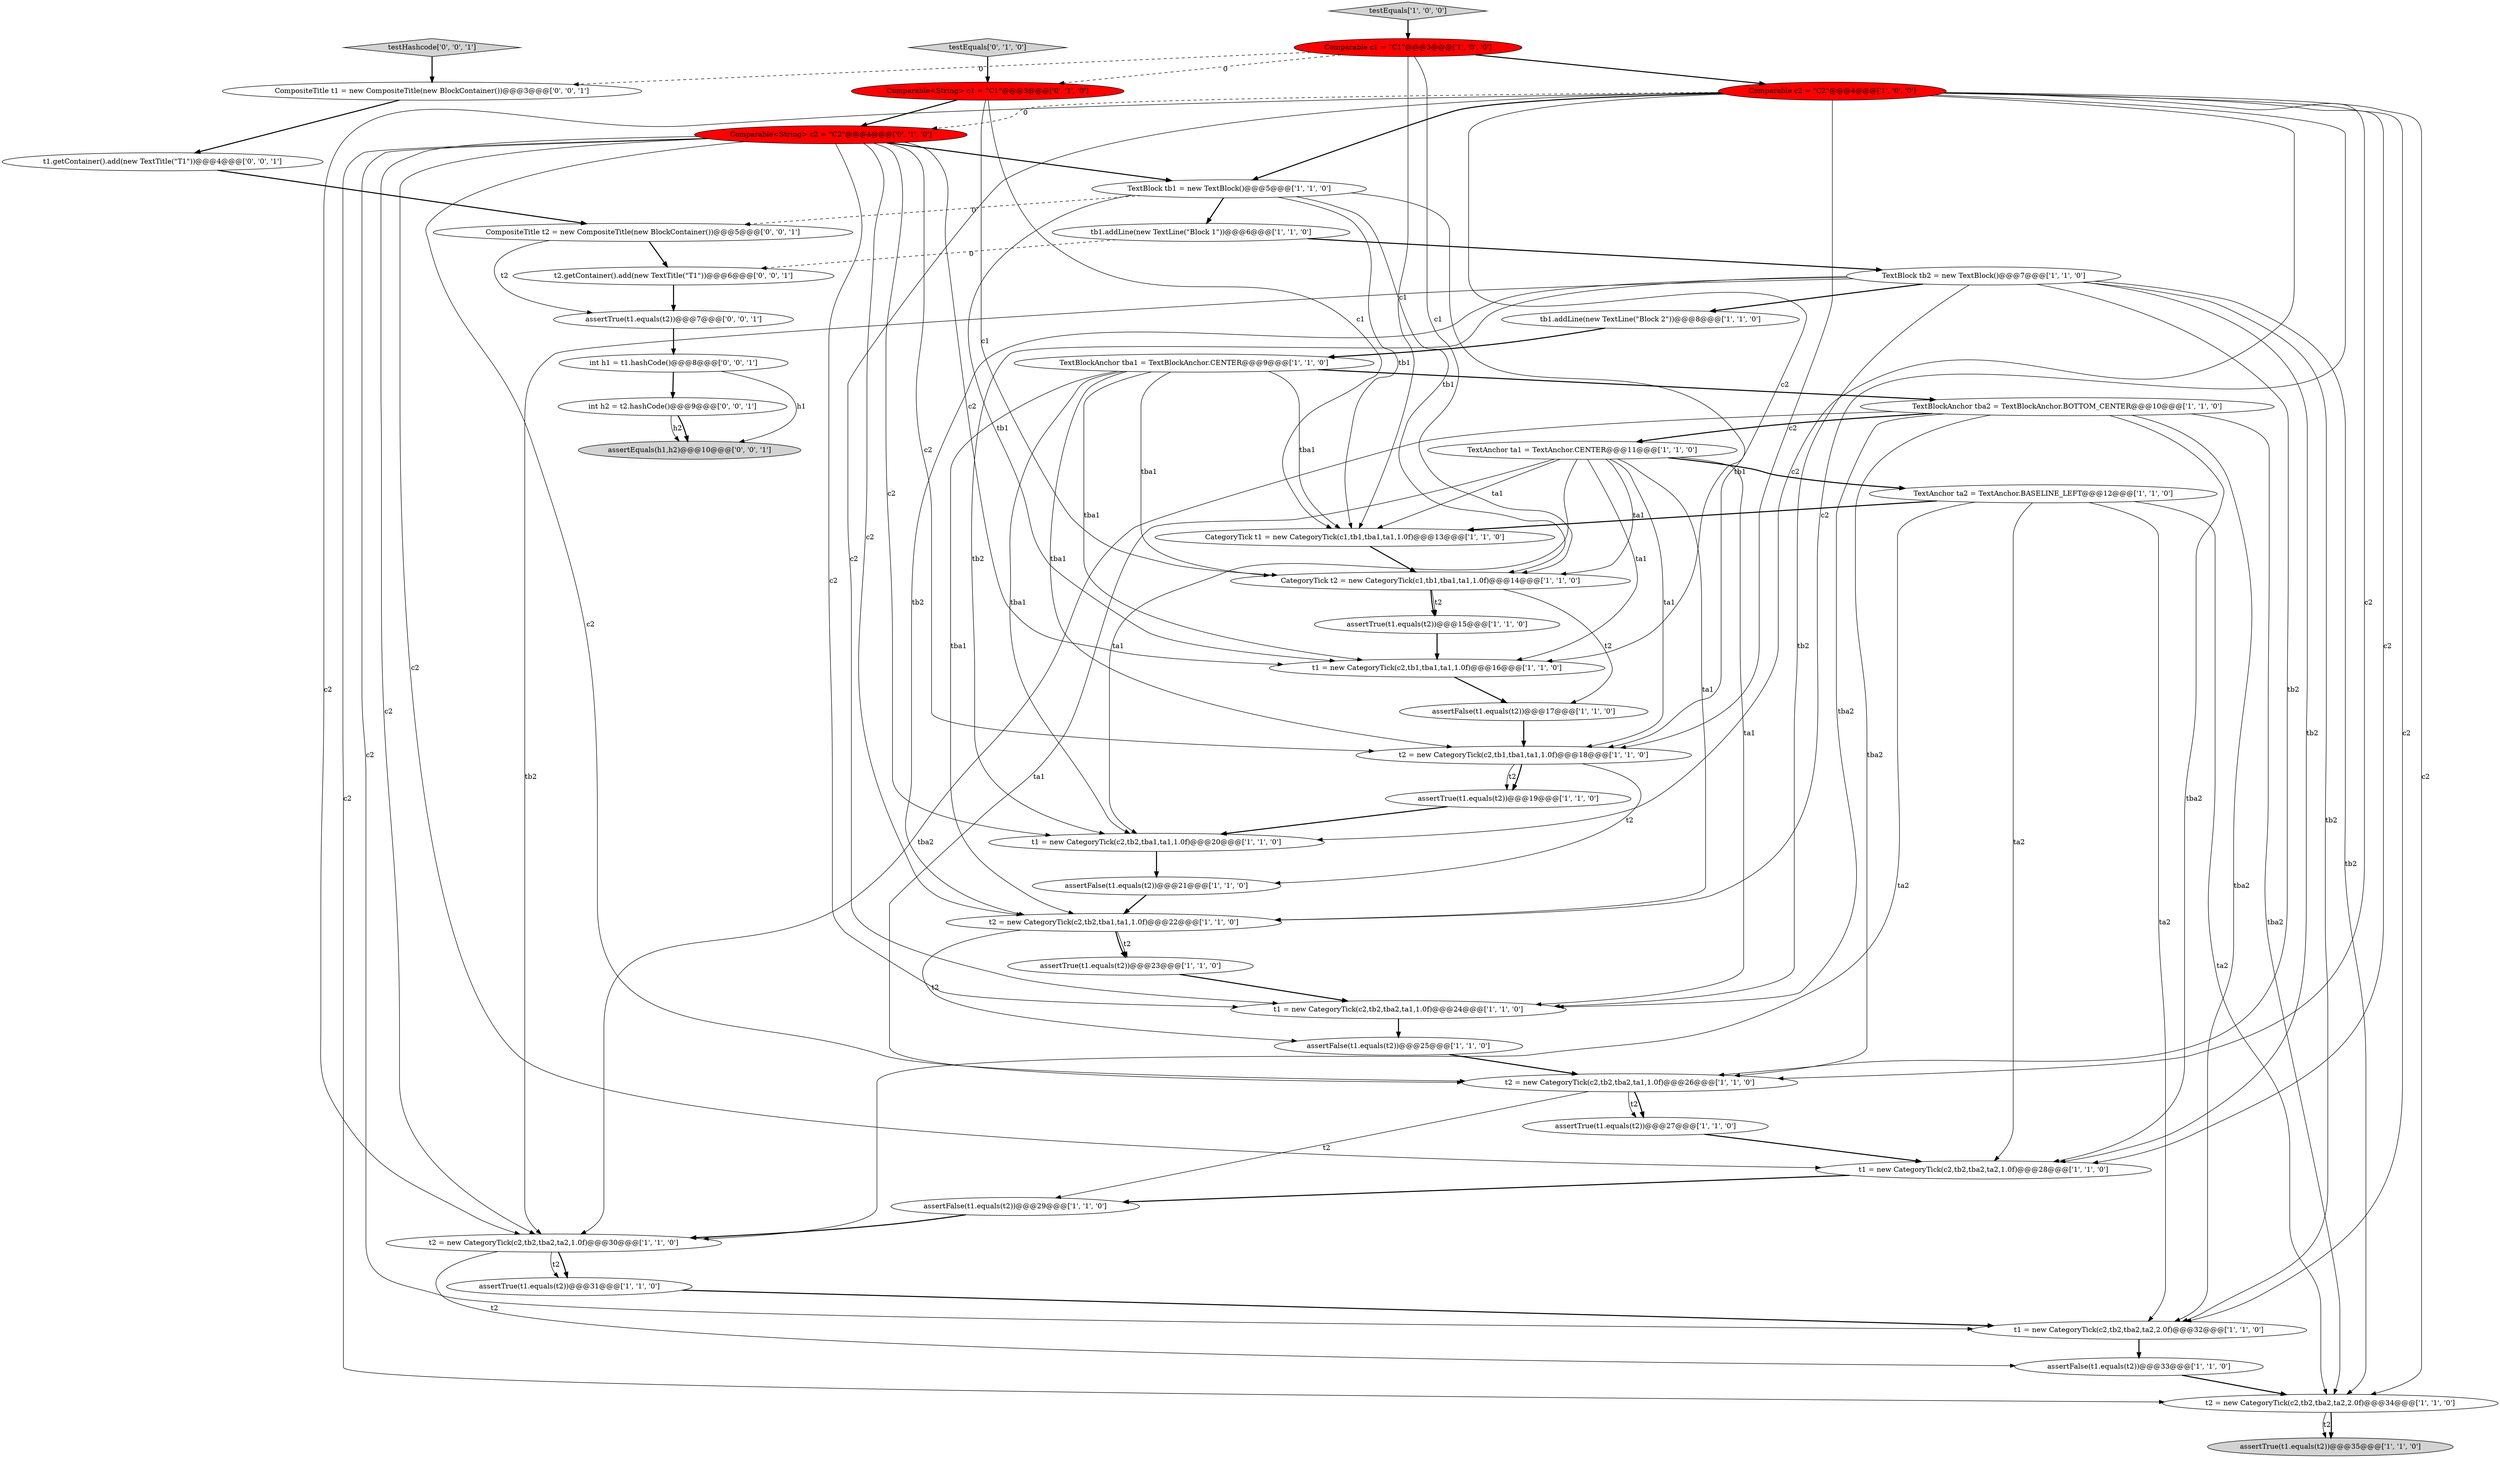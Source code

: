 digraph {
26 [style = filled, label = "t2 = new CategoryTick(c2,tb2,tba2,ta2,1.0f)@@@30@@@['1', '1', '0']", fillcolor = white, shape = ellipse image = "AAA0AAABBB1BBB"];
12 [style = filled, label = "assertFalse(t1.equals(t2))@@@29@@@['1', '1', '0']", fillcolor = white, shape = ellipse image = "AAA0AAABBB1BBB"];
19 [style = filled, label = "t1 = new CategoryTick(c2,tb1,tba1,ta1,1.0f)@@@16@@@['1', '1', '0']", fillcolor = white, shape = ellipse image = "AAA0AAABBB1BBB"];
30 [style = filled, label = "t1 = new CategoryTick(c2,tb2,tba2,ta1,1.0f)@@@24@@@['1', '1', '0']", fillcolor = white, shape = ellipse image = "AAA0AAABBB1BBB"];
40 [style = filled, label = "assertEquals(h1,h2)@@@10@@@['0', '0', '1']", fillcolor = lightgray, shape = ellipse image = "AAA0AAABBB3BBB"];
15 [style = filled, label = "TextBlock tb2 = new TextBlock()@@@7@@@['1', '1', '0']", fillcolor = white, shape = ellipse image = "AAA0AAABBB1BBB"];
31 [style = filled, label = "t1 = new CategoryTick(c2,tb2,tba2,ta2,1.0f)@@@28@@@['1', '1', '0']", fillcolor = white, shape = ellipse image = "AAA0AAABBB1BBB"];
4 [style = filled, label = "tb1.addLine(new TextLine(\"Block 2\"))@@@8@@@['1', '1', '0']", fillcolor = white, shape = ellipse image = "AAA0AAABBB1BBB"];
16 [style = filled, label = "CategoryTick t1 = new CategoryTick(c1,tb1,tba1,ta1,1.0f)@@@13@@@['1', '1', '0']", fillcolor = white, shape = ellipse image = "AAA0AAABBB1BBB"];
44 [style = filled, label = "t1.getContainer().add(new TextTitle(\"T1\"))@@@4@@@['0', '0', '1']", fillcolor = white, shape = ellipse image = "AAA0AAABBB3BBB"];
0 [style = filled, label = "t1 = new CategoryTick(c2,tb2,tba2,ta2,2.0f)@@@32@@@['1', '1', '0']", fillcolor = white, shape = ellipse image = "AAA0AAABBB1BBB"];
38 [style = filled, label = "CompositeTitle t2 = new CompositeTitle(new BlockContainer())@@@5@@@['0', '0', '1']", fillcolor = white, shape = ellipse image = "AAA0AAABBB3BBB"];
39 [style = filled, label = "assertTrue(t1.equals(t2))@@@7@@@['0', '0', '1']", fillcolor = white, shape = ellipse image = "AAA0AAABBB3BBB"];
34 [style = filled, label = "Comparable<String> c1 = \"C1\"@@@3@@@['0', '1', '0']", fillcolor = red, shape = ellipse image = "AAA1AAABBB2BBB"];
24 [style = filled, label = "assertTrue(t1.equals(t2))@@@15@@@['1', '1', '0']", fillcolor = white, shape = ellipse image = "AAA0AAABBB1BBB"];
42 [style = filled, label = "int h1 = t1.hashCode()@@@8@@@['0', '0', '1']", fillcolor = white, shape = ellipse image = "AAA0AAABBB3BBB"];
3 [style = filled, label = "t1 = new CategoryTick(c2,tb2,tba1,ta1,1.0f)@@@20@@@['1', '1', '0']", fillcolor = white, shape = ellipse image = "AAA0AAABBB1BBB"];
14 [style = filled, label = "assertTrue(t1.equals(t2))@@@23@@@['1', '1', '0']", fillcolor = white, shape = ellipse image = "AAA0AAABBB1BBB"];
43 [style = filled, label = "t2.getContainer().add(new TextTitle(\"T1\"))@@@6@@@['0', '0', '1']", fillcolor = white, shape = ellipse image = "AAA0AAABBB3BBB"];
28 [style = filled, label = "testEquals['1', '0', '0']", fillcolor = lightgray, shape = diamond image = "AAA0AAABBB1BBB"];
6 [style = filled, label = "assertFalse(t1.equals(t2))@@@33@@@['1', '1', '0']", fillcolor = white, shape = ellipse image = "AAA0AAABBB1BBB"];
35 [style = filled, label = "Comparable<String> c2 = \"C2\"@@@4@@@['0', '1', '0']", fillcolor = red, shape = ellipse image = "AAA1AAABBB2BBB"];
29 [style = filled, label = "Comparable c2 = \"C2\"@@@4@@@['1', '0', '0']", fillcolor = red, shape = ellipse image = "AAA1AAABBB1BBB"];
27 [style = filled, label = "Comparable c1 = \"C1\"@@@3@@@['1', '0', '0']", fillcolor = red, shape = ellipse image = "AAA1AAABBB1BBB"];
17 [style = filled, label = "assertFalse(t1.equals(t2))@@@17@@@['1', '1', '0']", fillcolor = white, shape = ellipse image = "AAA0AAABBB1BBB"];
23 [style = filled, label = "t2 = new CategoryTick(c2,tb2,tba2,ta1,1.0f)@@@26@@@['1', '1', '0']", fillcolor = white, shape = ellipse image = "AAA0AAABBB1BBB"];
25 [style = filled, label = "assertFalse(t1.equals(t2))@@@21@@@['1', '1', '0']", fillcolor = white, shape = ellipse image = "AAA0AAABBB1BBB"];
32 [style = filled, label = "t2 = new CategoryTick(c2,tb2,tba1,ta1,1.0f)@@@22@@@['1', '1', '0']", fillcolor = white, shape = ellipse image = "AAA0AAABBB1BBB"];
21 [style = filled, label = "TextBlockAnchor tba2 = TextBlockAnchor.BOTTOM_CENTER@@@10@@@['1', '1', '0']", fillcolor = white, shape = ellipse image = "AAA0AAABBB1BBB"];
18 [style = filled, label = "assertTrue(t1.equals(t2))@@@27@@@['1', '1', '0']", fillcolor = white, shape = ellipse image = "AAA0AAABBB1BBB"];
8 [style = filled, label = "assertTrue(t1.equals(t2))@@@19@@@['1', '1', '0']", fillcolor = white, shape = ellipse image = "AAA0AAABBB1BBB"];
10 [style = filled, label = "t2 = new CategoryTick(c2,tb1,tba1,ta1,1.0f)@@@18@@@['1', '1', '0']", fillcolor = white, shape = ellipse image = "AAA0AAABBB1BBB"];
22 [style = filled, label = "TextAnchor ta2 = TextAnchor.BASELINE_LEFT@@@12@@@['1', '1', '0']", fillcolor = white, shape = ellipse image = "AAA0AAABBB1BBB"];
45 [style = filled, label = "CompositeTitle t1 = new CompositeTitle(new BlockContainer())@@@3@@@['0', '0', '1']", fillcolor = white, shape = ellipse image = "AAA0AAABBB3BBB"];
1 [style = filled, label = "TextAnchor ta1 = TextAnchor.CENTER@@@11@@@['1', '1', '0']", fillcolor = white, shape = ellipse image = "AAA0AAABBB1BBB"];
13 [style = filled, label = "tb1.addLine(new TextLine(\"Block 1\"))@@@6@@@['1', '1', '0']", fillcolor = white, shape = ellipse image = "AAA0AAABBB1BBB"];
9 [style = filled, label = "CategoryTick t2 = new CategoryTick(c1,tb1,tba1,ta1,1.0f)@@@14@@@['1', '1', '0']", fillcolor = white, shape = ellipse image = "AAA0AAABBB1BBB"];
36 [style = filled, label = "testEquals['0', '1', '0']", fillcolor = lightgray, shape = diamond image = "AAA0AAABBB2BBB"];
5 [style = filled, label = "assertFalse(t1.equals(t2))@@@25@@@['1', '1', '0']", fillcolor = white, shape = ellipse image = "AAA0AAABBB1BBB"];
41 [style = filled, label = "int h2 = t2.hashCode()@@@9@@@['0', '0', '1']", fillcolor = white, shape = ellipse image = "AAA0AAABBB3BBB"];
37 [style = filled, label = "testHashcode['0', '0', '1']", fillcolor = lightgray, shape = diamond image = "AAA0AAABBB3BBB"];
2 [style = filled, label = "assertTrue(t1.equals(t2))@@@31@@@['1', '1', '0']", fillcolor = white, shape = ellipse image = "AAA0AAABBB1BBB"];
33 [style = filled, label = "t2 = new CategoryTick(c2,tb2,tba2,ta2,2.0f)@@@34@@@['1', '1', '0']", fillcolor = white, shape = ellipse image = "AAA0AAABBB1BBB"];
20 [style = filled, label = "assertTrue(t1.equals(t2))@@@35@@@['1', '1', '0']", fillcolor = lightgray, shape = ellipse image = "AAA0AAABBB1BBB"];
7 [style = filled, label = "TextBlockAnchor tba1 = TextBlockAnchor.CENTER@@@9@@@['1', '1', '0']", fillcolor = white, shape = ellipse image = "AAA0AAABBB1BBB"];
11 [style = filled, label = "TextBlock tb1 = new TextBlock()@@@5@@@['1', '1', '0']", fillcolor = white, shape = ellipse image = "AAA0AAABBB1BBB"];
42->41 [style = bold, label=""];
41->40 [style = solid, label="h2"];
7->16 [style = solid, label="tba1"];
21->31 [style = solid, label="tba2"];
21->0 [style = solid, label="tba2"];
1->3 [style = solid, label="ta1"];
32->5 [style = solid, label="t2"];
10->8 [style = solid, label="t2"];
1->16 [style = solid, label="ta1"];
15->0 [style = solid, label="tb2"];
21->23 [style = solid, label="tba2"];
29->23 [style = solid, label="c2"];
1->10 [style = solid, label="ta1"];
21->26 [style = solid, label="tba2"];
29->33 [style = solid, label="c2"];
15->23 [style = solid, label="tb2"];
11->19 [style = solid, label="tb1"];
23->12 [style = solid, label="t2"];
35->30 [style = solid, label="c2"];
15->33 [style = solid, label="tb2"];
10->25 [style = solid, label="t2"];
10->8 [style = bold, label=""];
27->9 [style = solid, label="c1"];
7->10 [style = solid, label="tba1"];
21->1 [style = bold, label=""];
11->13 [style = bold, label=""];
7->9 [style = solid, label="tba1"];
29->10 [style = solid, label="c2"];
7->19 [style = solid, label="tba1"];
27->45 [style = dashed, label="0"];
9->24 [style = bold, label=""];
16->9 [style = bold, label=""];
1->32 [style = solid, label="ta1"];
18->31 [style = bold, label=""];
35->31 [style = solid, label="c2"];
42->40 [style = solid, label="h1"];
26->6 [style = solid, label="t2"];
24->19 [style = bold, label=""];
14->30 [style = bold, label=""];
5->23 [style = bold, label=""];
1->30 [style = solid, label="ta1"];
21->30 [style = solid, label="tba2"];
38->39 [style = solid, label="t2"];
15->30 [style = solid, label="tb2"];
23->18 [style = solid, label="t2"];
44->38 [style = bold, label=""];
15->3 [style = solid, label="tb2"];
34->16 [style = solid, label="c1"];
29->19 [style = solid, label="c2"];
29->31 [style = solid, label="c2"];
15->32 [style = solid, label="tb2"];
7->3 [style = solid, label="tba1"];
35->0 [style = solid, label="c2"];
37->45 [style = bold, label=""];
13->15 [style = bold, label=""];
34->35 [style = bold, label=""];
27->29 [style = bold, label=""];
39->42 [style = bold, label=""];
11->9 [style = solid, label="tb1"];
29->11 [style = bold, label=""];
34->9 [style = solid, label="c1"];
29->35 [style = dashed, label="0"];
15->26 [style = solid, label="tb2"];
17->10 [style = bold, label=""];
35->26 [style = solid, label="c2"];
13->43 [style = dashed, label="0"];
22->0 [style = solid, label="ta2"];
22->16 [style = bold, label=""];
1->9 [style = solid, label="ta1"];
33->20 [style = solid, label="t2"];
29->3 [style = solid, label="c2"];
8->3 [style = bold, label=""];
32->14 [style = bold, label=""];
9->17 [style = solid, label="t2"];
19->17 [style = bold, label=""];
22->31 [style = solid, label="ta2"];
45->44 [style = bold, label=""];
31->12 [style = bold, label=""];
22->26 [style = solid, label="ta2"];
4->7 [style = bold, label=""];
35->32 [style = solid, label="c2"];
2->0 [style = bold, label=""];
35->3 [style = solid, label="c2"];
32->14 [style = solid, label="t2"];
41->40 [style = bold, label=""];
30->5 [style = bold, label=""];
35->23 [style = solid, label="c2"];
6->33 [style = bold, label=""];
35->33 [style = solid, label="c2"];
29->30 [style = solid, label="c2"];
1->19 [style = solid, label="ta1"];
43->39 [style = bold, label=""];
23->18 [style = bold, label=""];
36->34 [style = bold, label=""];
38->43 [style = bold, label=""];
15->31 [style = solid, label="tb2"];
33->20 [style = bold, label=""];
7->32 [style = solid, label="tba1"];
0->6 [style = bold, label=""];
3->25 [style = bold, label=""];
27->16 [style = solid, label="c1"];
25->32 [style = bold, label=""];
11->16 [style = solid, label="tb1"];
12->26 [style = bold, label=""];
22->33 [style = solid, label="ta2"];
9->24 [style = solid, label="t2"];
35->10 [style = solid, label="c2"];
1->22 [style = bold, label=""];
29->26 [style = solid, label="c2"];
11->38 [style = dashed, label="0"];
26->2 [style = bold, label=""];
21->33 [style = solid, label="tba2"];
29->32 [style = solid, label="c2"];
26->2 [style = solid, label="t2"];
1->23 [style = solid, label="ta1"];
15->4 [style = bold, label=""];
29->0 [style = solid, label="c2"];
7->21 [style = bold, label=""];
11->10 [style = solid, label="tb1"];
28->27 [style = bold, label=""];
27->34 [style = dashed, label="0"];
35->19 [style = solid, label="c2"];
35->11 [style = bold, label=""];
}
